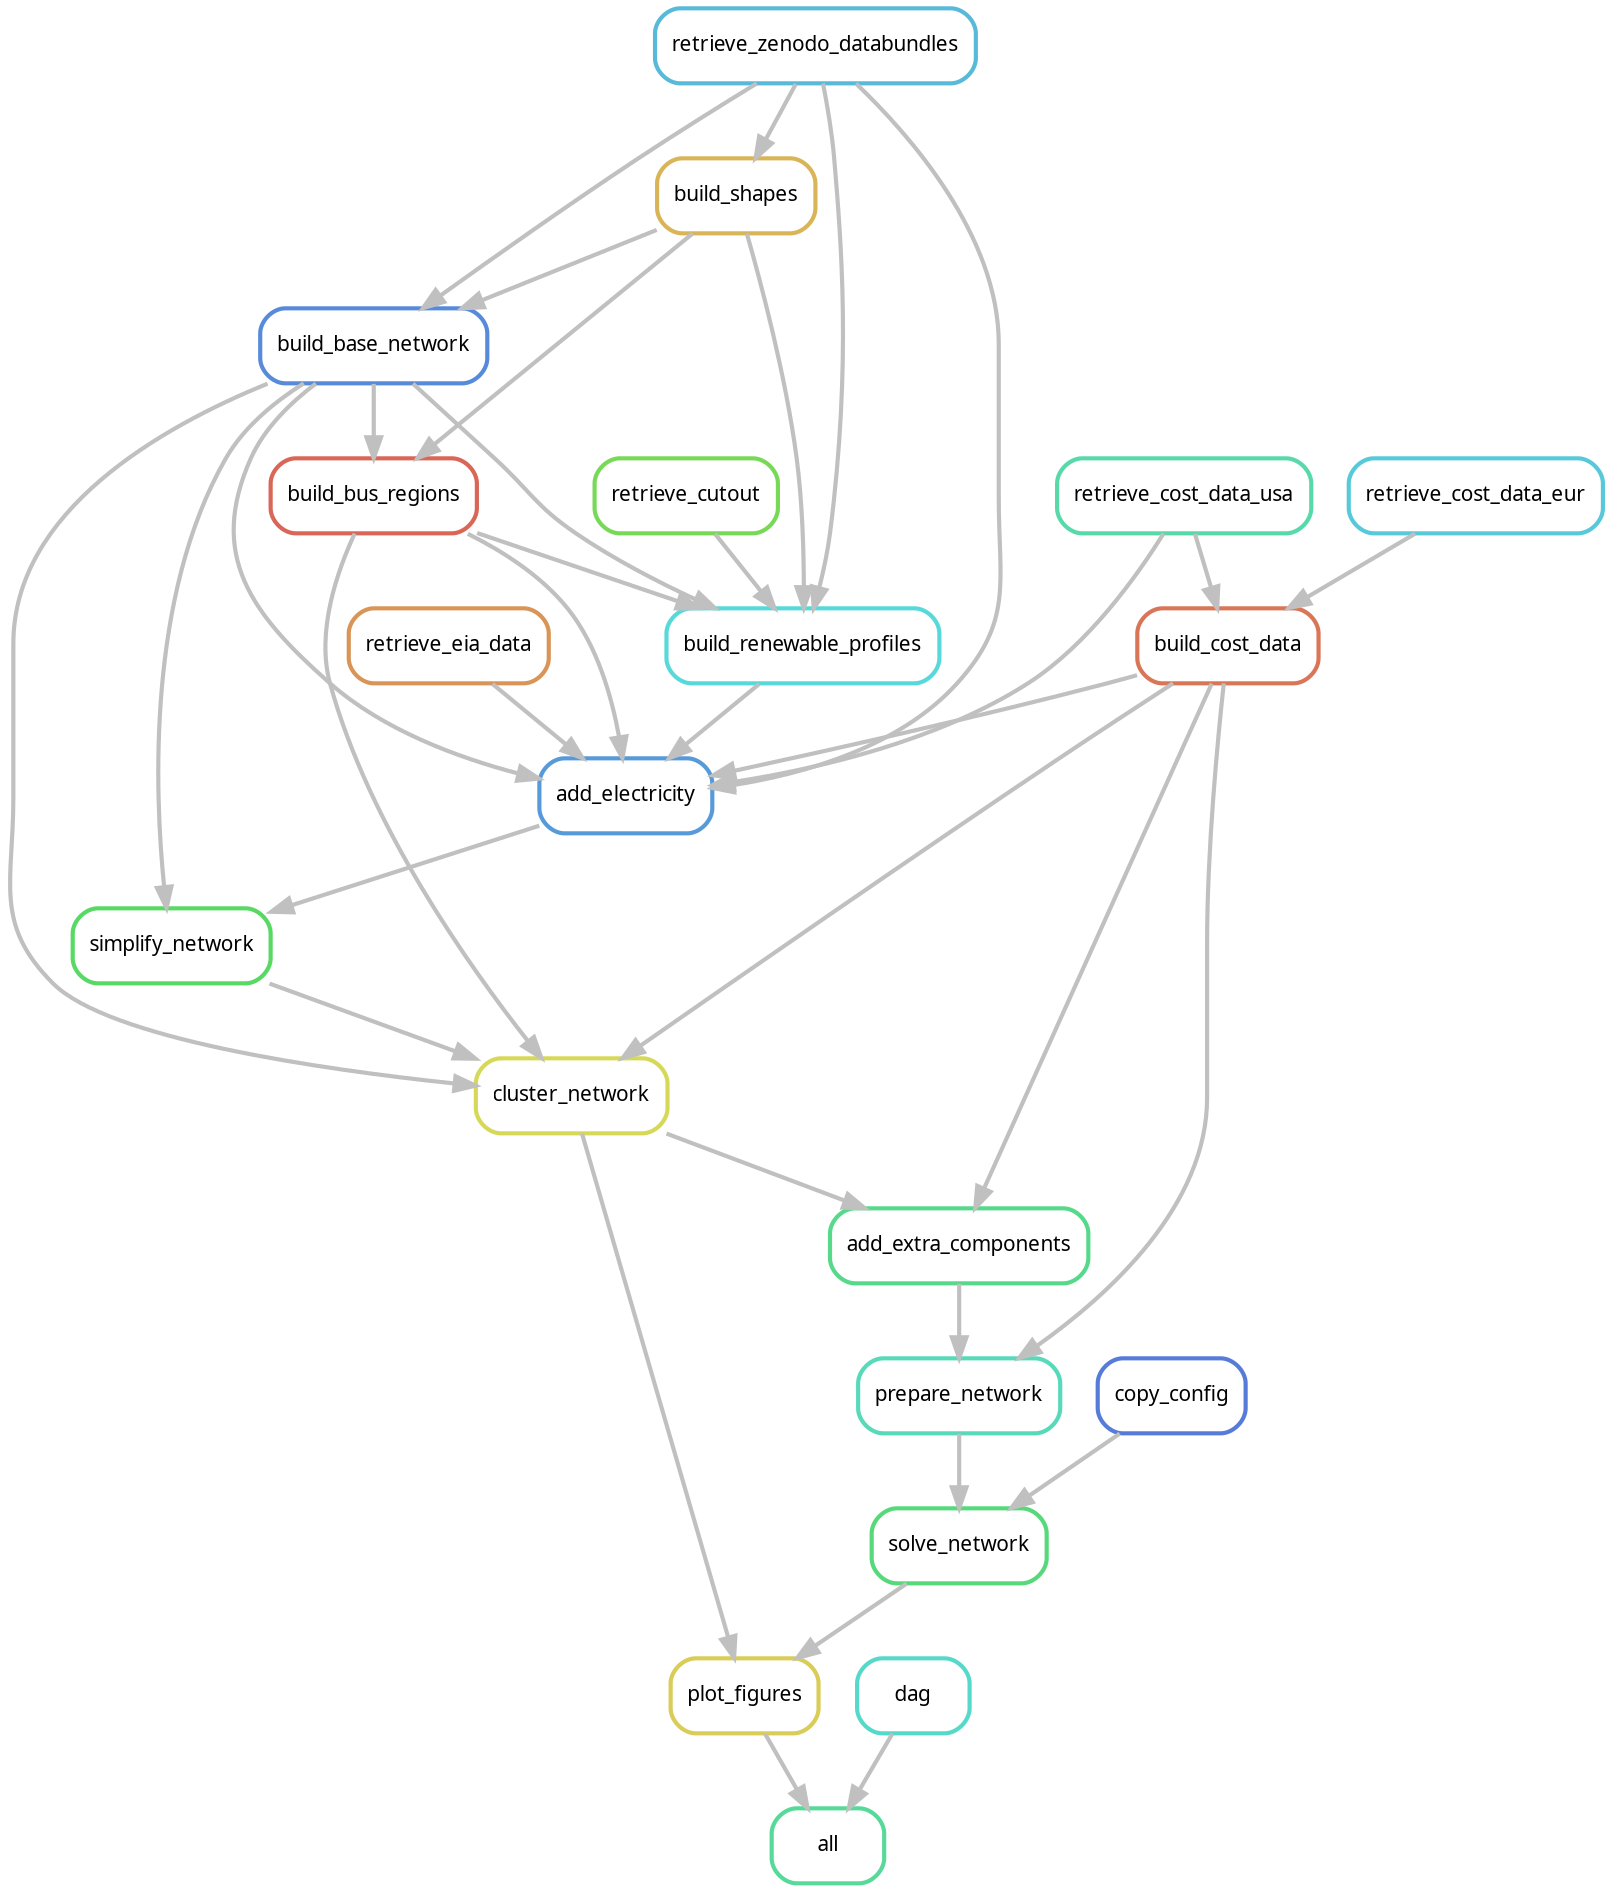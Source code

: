 digraph snakemake_dag {
    graph[bgcolor=white, margin=0];
    node[shape=box, style=rounded, fontname=sans,                 fontsize=10, penwidth=2];
    edge[penwidth=2, color=grey];
	0[label = "all", color = "0.42 0.6 0.85", style="rounded"];
	1[label = "plot_figures", color = "0.15 0.6 0.85", style="rounded"];
	2[label = "solve_network", color = "0.38 0.6 0.85", style="rounded"];
	3[label = "prepare_network", color = "0.46 0.6 0.85", style="rounded"];
	4[label = "add_extra_components", color = "0.40 0.6 0.85", style="rounded"];
	5[label = "cluster_network", color = "0.17 0.6 0.85", style="rounded"];
	6[label = "simplify_network", color = "0.35 0.6 0.85", style="rounded"];
	7[label = "build_base_network", color = "0.60 0.6 0.85", style="rounded"];
	8[label = "retrieve_zenodo_databundles", color = "0.54 0.6 0.85", style="rounded"];
	9[label = "build_shapes", color = "0.12 0.6 0.85", style="rounded"];
	10[label = "add_electricity", color = "0.58 0.6 0.85", style="rounded"];
	11[label = "build_renewable_profiles", color = "0.50 0.6 0.85", style="rounded"];
	12[label = "build_bus_regions", color = "0.02 0.6 0.85", style="rounded"];
	13[label = "retrieve_cutout", color = "0.29 0.6 0.85", style="rounded"];
	14[label = "build_cost_data", color = "0.04 0.6 0.85", style="rounded"];
	15[label = "retrieve_cost_data_usa", color = "0.44 0.6 0.85", style="rounded"];
	16[label = "retrieve_cost_data_eur", color = "0.52 0.6 0.85", style="rounded"];
	17[label = "retrieve_eia_data", color = "0.08 0.6 0.85", style="rounded"];
	18[label = "copy_config", color = "0.62 0.6 0.85", style="rounded"];
	19[label = "dag", color = "0.48 0.6 0.85", style="rounded"];
	19 -> 0
	1 -> 0
	2 -> 1
	5 -> 1
	3 -> 2
	18 -> 2
	4 -> 3
	14 -> 3
	5 -> 4
	14 -> 4
	7 -> 5
	12 -> 5
	6 -> 5
	14 -> 5
	7 -> 6
	10 -> 6
	8 -> 7
	9 -> 7
	8 -> 9
	7 -> 10
	12 -> 10
	14 -> 10
	15 -> 10
	11 -> 10
	17 -> 10
	8 -> 10
	7 -> 11
	12 -> 11
	13 -> 11
	9 -> 11
	8 -> 11
	7 -> 12
	9 -> 12
	16 -> 14
	15 -> 14
}
